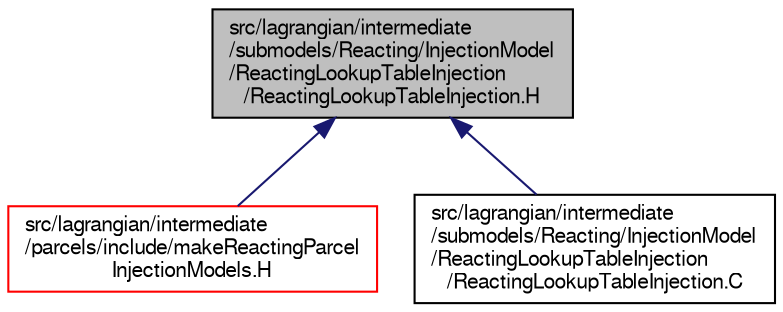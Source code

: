 digraph "src/lagrangian/intermediate/submodels/Reacting/InjectionModel/ReactingLookupTableInjection/ReactingLookupTableInjection.H"
{
  bgcolor="transparent";
  edge [fontname="FreeSans",fontsize="10",labelfontname="FreeSans",labelfontsize="10"];
  node [fontname="FreeSans",fontsize="10",shape=record];
  Node168 [label="src/lagrangian/intermediate\l/submodels/Reacting/InjectionModel\l/ReactingLookupTableInjection\l/ReactingLookupTableInjection.H",height=0.2,width=0.4,color="black", fillcolor="grey75", style="filled", fontcolor="black"];
  Node168 -> Node169 [dir="back",color="midnightblue",fontsize="10",style="solid",fontname="FreeSans"];
  Node169 [label="src/lagrangian/intermediate\l/parcels/include/makeReactingParcel\lInjectionModels.H",height=0.2,width=0.4,color="red",URL="$a05378.html"];
  Node168 -> Node171 [dir="back",color="midnightblue",fontsize="10",style="solid",fontname="FreeSans"];
  Node171 [label="src/lagrangian/intermediate\l/submodels/Reacting/InjectionModel\l/ReactingLookupTableInjection\l/ReactingLookupTableInjection.C",height=0.2,width=0.4,color="black",URL="$a06191.html"];
}
